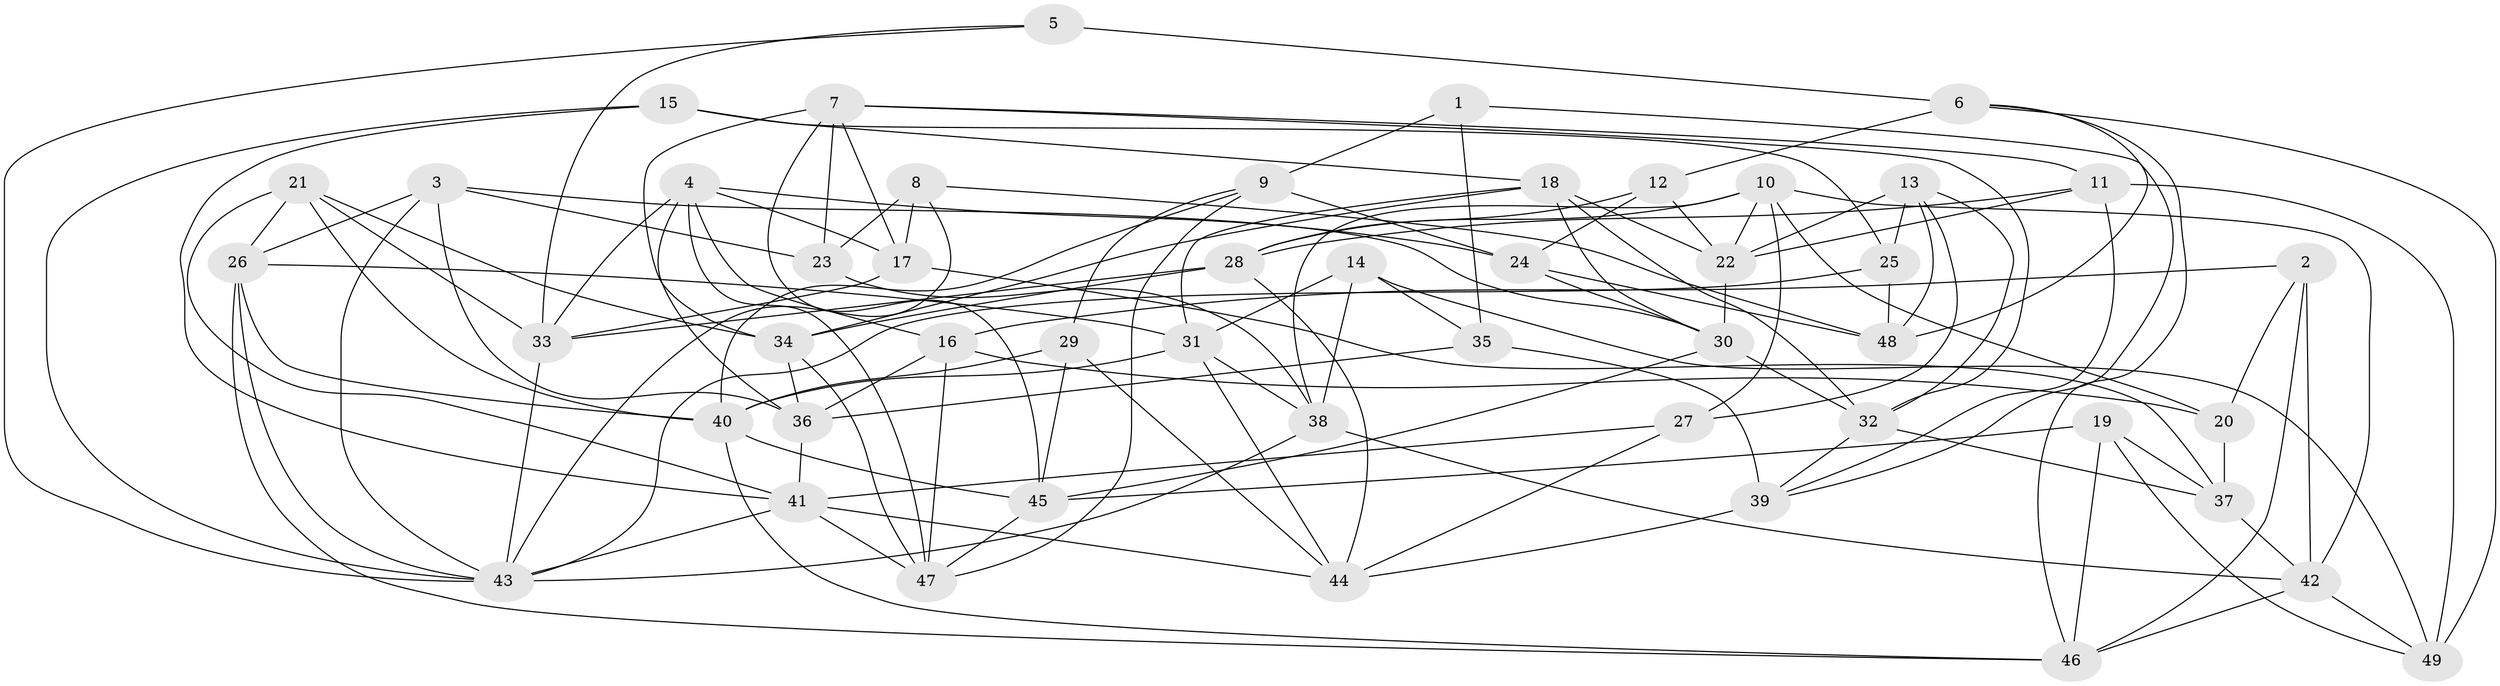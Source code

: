 // original degree distribution, {4: 1.0}
// Generated by graph-tools (version 1.1) at 2025/03/03/09/25 03:03:09]
// undirected, 49 vertices, 128 edges
graph export_dot {
graph [start="1"]
  node [color=gray90,style=filled];
  1;
  2;
  3;
  4;
  5;
  6;
  7;
  8;
  9;
  10;
  11;
  12;
  13;
  14;
  15;
  16;
  17;
  18;
  19;
  20;
  21;
  22;
  23;
  24;
  25;
  26;
  27;
  28;
  29;
  30;
  31;
  32;
  33;
  34;
  35;
  36;
  37;
  38;
  39;
  40;
  41;
  42;
  43;
  44;
  45;
  46;
  47;
  48;
  49;
  1 -- 9 [weight=1.0];
  1 -- 35 [weight=2.0];
  1 -- 39 [weight=1.0];
  2 -- 16 [weight=1.0];
  2 -- 20 [weight=1.0];
  2 -- 42 [weight=1.0];
  2 -- 46 [weight=1.0];
  3 -- 23 [weight=2.0];
  3 -- 26 [weight=1.0];
  3 -- 30 [weight=1.0];
  3 -- 36 [weight=1.0];
  3 -- 43 [weight=1.0];
  4 -- 16 [weight=1.0];
  4 -- 17 [weight=1.0];
  4 -- 24 [weight=1.0];
  4 -- 33 [weight=1.0];
  4 -- 36 [weight=1.0];
  4 -- 47 [weight=1.0];
  5 -- 6 [weight=2.0];
  5 -- 33 [weight=1.0];
  5 -- 43 [weight=1.0];
  6 -- 12 [weight=1.0];
  6 -- 46 [weight=1.0];
  6 -- 48 [weight=1.0];
  6 -- 49 [weight=1.0];
  7 -- 11 [weight=1.0];
  7 -- 17 [weight=1.0];
  7 -- 23 [weight=1.0];
  7 -- 32 [weight=1.0];
  7 -- 34 [weight=1.0];
  7 -- 45 [weight=1.0];
  8 -- 17 [weight=2.0];
  8 -- 23 [weight=2.0];
  8 -- 43 [weight=1.0];
  8 -- 48 [weight=1.0];
  9 -- 24 [weight=2.0];
  9 -- 29 [weight=1.0];
  9 -- 40 [weight=1.0];
  9 -- 47 [weight=1.0];
  10 -- 20 [weight=1.0];
  10 -- 22 [weight=1.0];
  10 -- 27 [weight=1.0];
  10 -- 28 [weight=1.0];
  10 -- 38 [weight=1.0];
  10 -- 42 [weight=1.0];
  11 -- 22 [weight=1.0];
  11 -- 28 [weight=1.0];
  11 -- 39 [weight=1.0];
  11 -- 49 [weight=2.0];
  12 -- 22 [weight=1.0];
  12 -- 24 [weight=1.0];
  12 -- 28 [weight=1.0];
  13 -- 22 [weight=1.0];
  13 -- 25 [weight=2.0];
  13 -- 27 [weight=1.0];
  13 -- 32 [weight=1.0];
  13 -- 48 [weight=1.0];
  14 -- 31 [weight=1.0];
  14 -- 35 [weight=1.0];
  14 -- 38 [weight=1.0];
  14 -- 49 [weight=1.0];
  15 -- 18 [weight=1.0];
  15 -- 25 [weight=1.0];
  15 -- 41 [weight=1.0];
  15 -- 43 [weight=1.0];
  16 -- 20 [weight=2.0];
  16 -- 36 [weight=1.0];
  16 -- 47 [weight=1.0];
  17 -- 33 [weight=1.0];
  17 -- 37 [weight=1.0];
  18 -- 22 [weight=1.0];
  18 -- 30 [weight=1.0];
  18 -- 31 [weight=1.0];
  18 -- 32 [weight=1.0];
  18 -- 34 [weight=1.0];
  19 -- 37 [weight=1.0];
  19 -- 45 [weight=1.0];
  19 -- 46 [weight=1.0];
  19 -- 49 [weight=1.0];
  20 -- 37 [weight=2.0];
  21 -- 26 [weight=1.0];
  21 -- 33 [weight=1.0];
  21 -- 34 [weight=1.0];
  21 -- 40 [weight=2.0];
  21 -- 41 [weight=1.0];
  22 -- 30 [weight=1.0];
  23 -- 38 [weight=1.0];
  24 -- 30 [weight=1.0];
  24 -- 48 [weight=1.0];
  25 -- 43 [weight=1.0];
  25 -- 48 [weight=2.0];
  26 -- 31 [weight=1.0];
  26 -- 40 [weight=1.0];
  26 -- 43 [weight=1.0];
  26 -- 46 [weight=1.0];
  27 -- 41 [weight=1.0];
  27 -- 44 [weight=1.0];
  28 -- 33 [weight=1.0];
  28 -- 34 [weight=1.0];
  28 -- 44 [weight=1.0];
  29 -- 40 [weight=1.0];
  29 -- 44 [weight=1.0];
  29 -- 45 [weight=1.0];
  30 -- 32 [weight=1.0];
  30 -- 45 [weight=1.0];
  31 -- 38 [weight=1.0];
  31 -- 40 [weight=1.0];
  31 -- 44 [weight=1.0];
  32 -- 37 [weight=1.0];
  32 -- 39 [weight=1.0];
  33 -- 43 [weight=1.0];
  34 -- 36 [weight=1.0];
  34 -- 47 [weight=1.0];
  35 -- 36 [weight=1.0];
  35 -- 39 [weight=2.0];
  36 -- 41 [weight=1.0];
  37 -- 42 [weight=1.0];
  38 -- 42 [weight=1.0];
  38 -- 43 [weight=1.0];
  39 -- 44 [weight=1.0];
  40 -- 45 [weight=1.0];
  40 -- 46 [weight=1.0];
  41 -- 43 [weight=2.0];
  41 -- 44 [weight=1.0];
  41 -- 47 [weight=1.0];
  42 -- 46 [weight=1.0];
  42 -- 49 [weight=1.0];
  45 -- 47 [weight=1.0];
}
